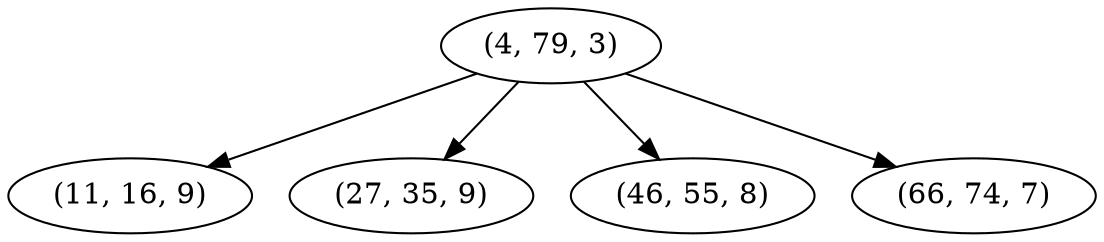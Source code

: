 digraph tree {
    "(4, 79, 3)";
    "(11, 16, 9)";
    "(27, 35, 9)";
    "(46, 55, 8)";
    "(66, 74, 7)";
    "(4, 79, 3)" -> "(11, 16, 9)";
    "(4, 79, 3)" -> "(27, 35, 9)";
    "(4, 79, 3)" -> "(46, 55, 8)";
    "(4, 79, 3)" -> "(66, 74, 7)";
}
